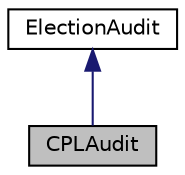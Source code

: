 digraph "CPLAudit"
{
 // LATEX_PDF_SIZE
  edge [fontname="Helvetica",fontsize="10",labelfontname="Helvetica",labelfontsize="10"];
  node [fontname="Helvetica",fontsize="10",shape=record];
  Node1 [label="CPLAudit",height=0.2,width=0.4,color="black", fillcolor="grey75", style="filled", fontcolor="black",tooltip="File name: CPLAudit.h. Description: Contains method signatures for the CPLAudit class,..."];
  Node2 -> Node1 [dir="back",color="midnightblue",fontsize="10",style="solid",fontname="Helvetica"];
  Node2 [label="ElectionAudit",height=0.2,width=0.4,color="black", fillcolor="white", style="filled",URL="$classElectionAudit.html",tooltip="File name: ElectionAudit.h. Description: Contains method signatures for the abstract ElectionAudit cl..."];
}
